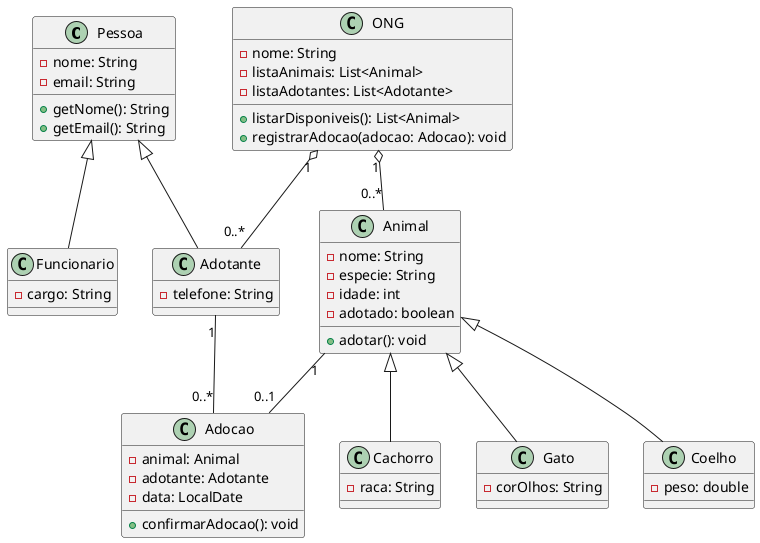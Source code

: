 @startuml MeAuPet

class Pessoa {
  - nome: String
  - email: String
  + getNome(): String
  + getEmail(): String
}

class Adotante {
  - telefone: String
}

class Funcionario {
  - cargo: String
}

Pessoa <|-- Adotante
Pessoa <|-- Funcionario

class Animal {
  - nome: String
  - especie: String
  - idade: int
  - adotado: boolean
  + adotar(): void
}

class Cachorro {
  - raca: String
}

class Gato {
  - corOlhos: String
}

class Coelho {
  - peso: double
}

Animal <|-- Cachorro
Animal <|-- Gato
Animal <|-- Coelho

class Adocao {
  - animal: Animal
  - adotante: Adotante
  - data: LocalDate
  + confirmarAdocao(): void
}

class ONG {
  - nome: String
  - listaAnimais: List<Animal>
  - listaAdotantes: List<Adotante>
  + listarDisponiveis(): List<Animal>
  + registrarAdocao(adocao: Adocao): void
}

Adotante "1" -- "0..*" Adocao
Animal "1" -- "0..1" Adocao
ONG "1" o-- "0..*" Animal
ONG "1" o-- "0..*" Adotante

@enduml
